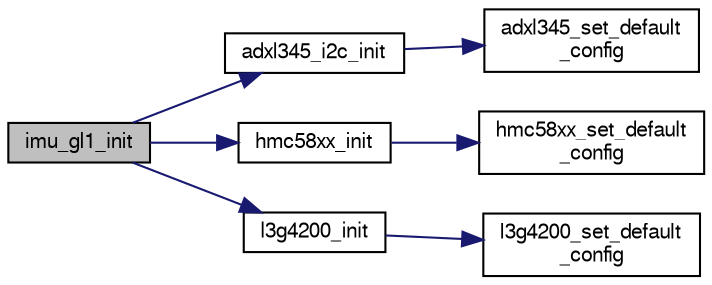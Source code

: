 digraph "imu_gl1_init"
{
  edge [fontname="FreeSans",fontsize="10",labelfontname="FreeSans",labelfontsize="10"];
  node [fontname="FreeSans",fontsize="10",shape=record];
  rankdir="LR";
  Node1 [label="imu_gl1_init",height=0.2,width=0.4,color="black", fillcolor="grey75", style="filled", fontcolor="black"];
  Node1 -> Node2 [color="midnightblue",fontsize="10",style="solid",fontname="FreeSans"];
  Node2 [label="adxl345_i2c_init",height=0.2,width=0.4,color="black", fillcolor="white", style="filled",URL="$adxl345__i2c_8c.html#a8d4cfcfb4d533b36f9a60cd9cc5d6632"];
  Node2 -> Node3 [color="midnightblue",fontsize="10",style="solid",fontname="FreeSans"];
  Node3 [label="adxl345_set_default\l_config",height=0.2,width=0.4,color="black", fillcolor="white", style="filled",URL="$adxl345_8h.html#a5e8e2514332efd14ec188331fba0b6fc"];
  Node1 -> Node4 [color="midnightblue",fontsize="10",style="solid",fontname="FreeSans"];
  Node4 [label="hmc58xx_init",height=0.2,width=0.4,color="black", fillcolor="white", style="filled",URL="$hmc58xx_8c.html#a1daa9072b668998f936fb469e5c6c515",tooltip="Initialize Hmc58xx struct and set default config options. "];
  Node4 -> Node5 [color="midnightblue",fontsize="10",style="solid",fontname="FreeSans"];
  Node5 [label="hmc58xx_set_default\l_config",height=0.2,width=0.4,color="black", fillcolor="white", style="filled",URL="$hmc58xx_8c.html#a2165794d296c28b9d22eb0490ec3049b"];
  Node1 -> Node6 [color="midnightblue",fontsize="10",style="solid",fontname="FreeSans"];
  Node6 [label="l3g4200_init",height=0.2,width=0.4,color="black", fillcolor="white", style="filled",URL="$l3g4200_8c.html#acda51925a723a1df17a65d9e377c6e8f",tooltip="Initialize L3g4200 struct and set default config options. "];
  Node6 -> Node7 [color="midnightblue",fontsize="10",style="solid",fontname="FreeSans"];
  Node7 [label="l3g4200_set_default\l_config",height=0.2,width=0.4,color="black", fillcolor="white", style="filled",URL="$l3g4200_8c.html#a67ca73762166a11d1b624e0b30c28039"];
}

